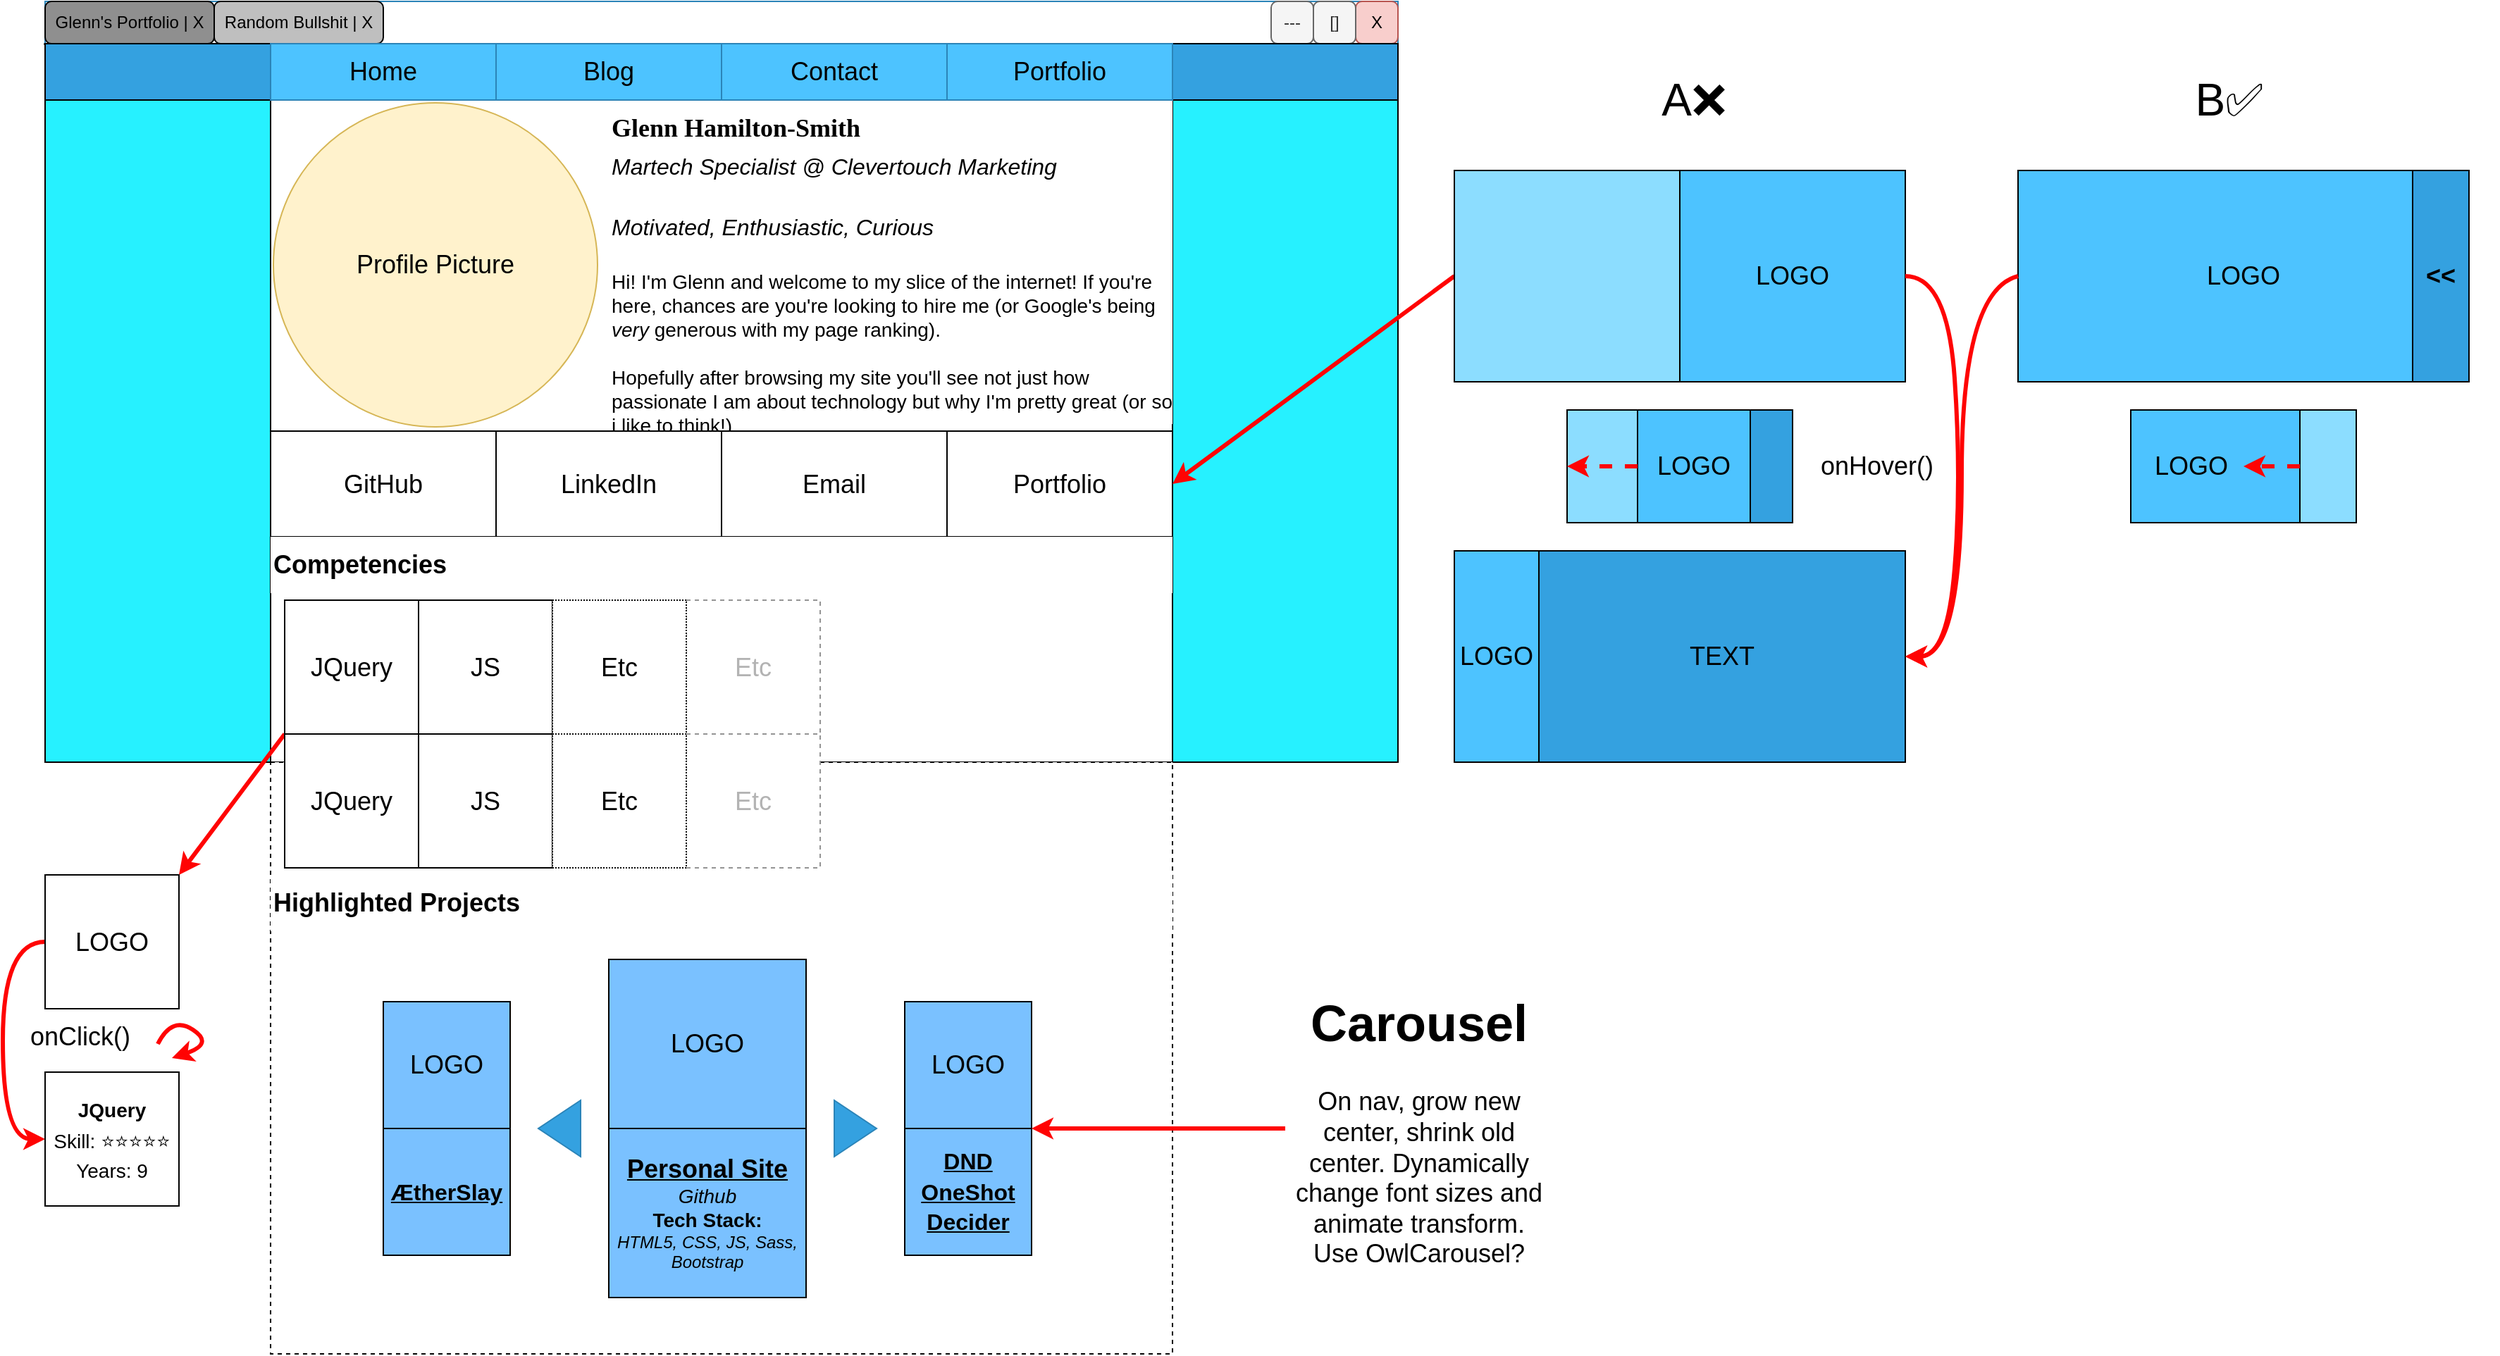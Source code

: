 <mxfile version="14.6.13" type="device"><diagram id="bKR5gGdmszlkF3qRpwlt" name="Page-1"><mxGraphModel dx="1360" dy="862" grid="1" gridSize="10" guides="1" tooltips="1" connect="1" arrows="1" fold="1" page="1" pageScale="1" pageWidth="827" pageHeight="1169" math="0" shadow="0"><root><mxCell id="0"/><mxCell id="1" parent="0"/><mxCell id="f8_YfEeEBFb6mHdjD3Vf-1" value="" style="rounded=0;whiteSpace=wrap;html=1;fillColor=#26F1FF;" vertex="1" parent="1"><mxGeometry x="40" y="120" width="960" height="540" as="geometry"/></mxCell><mxCell id="f8_YfEeEBFb6mHdjD3Vf-83" value="" style="rounded=0;whiteSpace=wrap;html=1;fontSize=18;fontColor=#000000;strokeColor=#2B84B8;align=center;fillColor=#FFFFFF;" vertex="1" parent="1"><mxGeometry x="40" y="120" width="960" height="30" as="geometry"/></mxCell><mxCell id="f8_YfEeEBFb6mHdjD3Vf-2" value="Glenn's Portfolio | X" style="rounded=1;whiteSpace=wrap;html=1;fillColor=#8F8F8F;" vertex="1" parent="1"><mxGeometry x="40" y="120" width="120" height="30" as="geometry"/></mxCell><mxCell id="f8_YfEeEBFb6mHdjD3Vf-3" value="Random Bullshit | X" style="rounded=1;whiteSpace=wrap;html=1;fillColor=#BFBFBF;" vertex="1" parent="1"><mxGeometry x="160" y="120" width="120" height="30" as="geometry"/></mxCell><mxCell id="f8_YfEeEBFb6mHdjD3Vf-4" value="" style="endArrow=none;html=1;exitX=-0.001;exitY=0.056;exitDx=0;exitDy=0;exitPerimeter=0;entryX=1;entryY=1;entryDx=0;entryDy=0;" edge="1" parent="1" source="f8_YfEeEBFb6mHdjD3Vf-1" target="f8_YfEeEBFb6mHdjD3Vf-5"><mxGeometry width="50" height="50" relative="1" as="geometry"><mxPoint x="460" y="460" as="sourcePoint"/><mxPoint x="510" y="410" as="targetPoint"/></mxGeometry></mxCell><mxCell id="f8_YfEeEBFb6mHdjD3Vf-5" value="X" style="rounded=1;whiteSpace=wrap;html=1;fillColor=#f8cecc;strokeColor=#b85450;" vertex="1" parent="1"><mxGeometry x="970" y="120" width="30" height="30" as="geometry"/></mxCell><mxCell id="f8_YfEeEBFb6mHdjD3Vf-6" value="[]" style="rounded=1;whiteSpace=wrap;html=1;fillColor=#f5f5f5;strokeColor=#666666;fontColor=#333333;" vertex="1" parent="1"><mxGeometry x="940" y="120" width="30" height="30" as="geometry"/></mxCell><mxCell id="f8_YfEeEBFb6mHdjD3Vf-7" value="---" style="rounded=1;whiteSpace=wrap;html=1;fillColor=#f5f5f5;strokeColor=#666666;fontColor=#333333;" vertex="1" parent="1"><mxGeometry x="910" y="120" width="30" height="30" as="geometry"/></mxCell><mxCell id="f8_YfEeEBFb6mHdjD3Vf-8" value="" style="rounded=0;whiteSpace=wrap;html=1;fillColor=#FFFFFF;" vertex="1" parent="1"><mxGeometry x="200" y="190" width="640" height="470" as="geometry"/></mxCell><mxCell id="f8_YfEeEBFb6mHdjD3Vf-9" value="" style="rounded=0;whiteSpace=wrap;html=1;fillColor=#FFFFFF;dashed=1;" vertex="1" parent="1"><mxGeometry x="200" y="660" width="640" height="420" as="geometry"/></mxCell><mxCell id="f8_YfEeEBFb6mHdjD3Vf-10" value="Profile Picture" style="ellipse;whiteSpace=wrap;html=1;aspect=fixed;fillColor=#fff2cc;strokeColor=#d6b656;fontSize=18;" vertex="1" parent="1"><mxGeometry x="202" y="192" width="230" height="230" as="geometry"/></mxCell><mxCell id="f8_YfEeEBFb6mHdjD3Vf-11" value="" style="endArrow=none;html=1;exitX=0;exitY=0.5;exitDx=0;exitDy=0;entryX=1;entryY=0.5;entryDx=0;entryDy=0;" edge="1" parent="1" source="f8_YfEeEBFb6mHdjD3Vf-8" target="f8_YfEeEBFb6mHdjD3Vf-8"><mxGeometry width="50" height="50" relative="1" as="geometry"><mxPoint x="500" y="500" as="sourcePoint"/><mxPoint x="550" y="450" as="targetPoint"/></mxGeometry></mxCell><mxCell id="f8_YfEeEBFb6mHdjD3Vf-12" value="" style="rounded=0;whiteSpace=wrap;html=1;fillColor=#34A1E0;" vertex="1" parent="1"><mxGeometry x="40" y="150" width="960" height="40" as="geometry"/></mxCell><mxCell id="f8_YfEeEBFb6mHdjD3Vf-13" value="&lt;font face=&quot;Verdana&quot;&gt;Glenn Hamilton-Smith&lt;/font&gt;" style="rounded=0;whiteSpace=wrap;html=1;fillColor=#FFFFFF;align=left;fontSize=18;fontStyle=1;strokeColor=none;" vertex="1" parent="1"><mxGeometry x="440" y="190" width="400" height="40" as="geometry"/></mxCell><mxCell id="f8_YfEeEBFb6mHdjD3Vf-17" value="&lt;font style=&quot;font-size: 16px&quot;&gt;&lt;i style=&quot;font-weight: normal&quot;&gt;Martech Specialist @ Clevertouch Marketing&lt;/i&gt;&lt;/font&gt;&lt;br style=&quot;font-size: 14px&quot;&gt;&lt;br style=&quot;font-size: 14px&quot;&gt;&lt;span style=&quot;font-size: 16px ; font-weight: 400&quot;&gt;&lt;i&gt;Motivated, Enthusiastic, Curious&lt;/i&gt;&lt;br&gt;&lt;/span&gt;&lt;p style=&quot;line-height: 90%&quot;&gt;&lt;span style=&quot;font-weight: normal ; font-size: 14px&quot;&gt;Hi! I'm Glenn and welcome to my slice of the internet! If you're here, chances are you're looking to hire me (or Google's being &lt;/span&gt;&lt;i style=&quot;font-weight: normal ; font-size: 14px&quot;&gt;very&lt;/i&gt;&lt;span style=&quot;font-weight: normal ; font-size: 14px&quot;&gt; generous with my page ranking).&lt;/span&gt;&lt;/p&gt;&lt;div class=&quot;col l8 s12&quot; style=&quot;font-size: 14px&quot;&gt;          &lt;p class=&quot;flow-text&quot;&gt;&lt;span style=&quot;font-weight: normal ; line-height: 100%&quot;&gt;Hopefully after browsing my site you'll see not just how passionate I am about technology but why I'm pretty great (or so i like to think!)&lt;/span&gt;&lt;/p&gt;&lt;/div&gt;" style="rounded=0;whiteSpace=wrap;html=1;fillColor=#FFFFFF;align=left;fontSize=18;fontStyle=1;strokeColor=none;verticalAlign=top;" vertex="1" parent="1"><mxGeometry x="440" y="220" width="400" height="200" as="geometry"/></mxCell><mxCell id="f8_YfEeEBFb6mHdjD3Vf-19" value="" style="rounded=0;whiteSpace=wrap;html=1;fontSize=18;fillColor=#FFFFFF;align=left;" vertex="1" parent="1"><mxGeometry x="200" y="425" width="640" height="75" as="geometry"/></mxCell><mxCell id="f8_YfEeEBFb6mHdjD3Vf-20" value="GitHub" style="rounded=0;whiteSpace=wrap;html=1;fontSize=18;fillColor=#FFFFFF;align=center;" vertex="1" parent="1"><mxGeometry x="200" y="425" width="160" height="75" as="geometry"/></mxCell><mxCell id="f8_YfEeEBFb6mHdjD3Vf-21" value="LinkedIn" style="rounded=0;whiteSpace=wrap;html=1;fontSize=18;fillColor=#FFFFFF;align=center;" vertex="1" parent="1"><mxGeometry x="360" y="425" width="160" height="75" as="geometry"/></mxCell><mxCell id="f8_YfEeEBFb6mHdjD3Vf-22" value="Email" style="rounded=0;whiteSpace=wrap;html=1;fontSize=18;fillColor=#FFFFFF;align=center;" vertex="1" parent="1"><mxGeometry x="520" y="425" width="160" height="75" as="geometry"/></mxCell><mxCell id="f8_YfEeEBFb6mHdjD3Vf-23" value="Portfolio" style="rounded=0;whiteSpace=wrap;html=1;fontSize=18;fillColor=#FFFFFF;align=center;" vertex="1" parent="1"><mxGeometry x="680" y="425" width="160" height="75" as="geometry"/></mxCell><mxCell id="f8_YfEeEBFb6mHdjD3Vf-24" value="" style="rounded=0;whiteSpace=wrap;html=1;fontSize=18;align=left;fillColor=#8CDDFF;" vertex="1" parent="1"><mxGeometry x="1040" y="240" width="320" height="150" as="geometry"/></mxCell><mxCell id="f8_YfEeEBFb6mHdjD3Vf-25" value="" style="endArrow=classic;html=1;fontSize=18;exitX=0;exitY=0.5;exitDx=0;exitDy=0;entryX=1;entryY=0.5;entryDx=0;entryDy=0;strokeWidth=3;strokeColor=#FF0303;" edge="1" parent="1" source="f8_YfEeEBFb6mHdjD3Vf-24" target="f8_YfEeEBFb6mHdjD3Vf-23"><mxGeometry width="50" height="50" relative="1" as="geometry"><mxPoint x="1070" y="510" as="sourcePoint"/><mxPoint x="1120" y="460" as="targetPoint"/></mxGeometry></mxCell><mxCell id="f8_YfEeEBFb6mHdjD3Vf-26" value="LOGO" style="rounded=0;whiteSpace=wrap;html=1;fontSize=18;align=center;fillColor=#4DC3FF;" vertex="1" parent="1"><mxGeometry x="1200" y="240" width="160" height="150" as="geometry"/></mxCell><mxCell id="f8_YfEeEBFb6mHdjD3Vf-27" value="" style="curved=1;endArrow=classic;html=1;fontSize=18;strokeColor=#FF0303;strokeWidth=3;exitX=1;exitY=0.5;exitDx=0;exitDy=0;entryX=1;entryY=0.5;entryDx=0;entryDy=0;" edge="1" parent="1" source="f8_YfEeEBFb6mHdjD3Vf-26" target="f8_YfEeEBFb6mHdjD3Vf-34"><mxGeometry width="50" height="50" relative="1" as="geometry"><mxPoint x="1430" y="350" as="sourcePoint"/><mxPoint x="1360" y="560" as="targetPoint"/><Array as="points"><mxPoint x="1390" y="315"/><mxPoint x="1400" y="460"/><mxPoint x="1390" y="585"/></Array></mxGeometry></mxCell><mxCell id="f8_YfEeEBFb6mHdjD3Vf-28" value="" style="rounded=0;whiteSpace=wrap;html=1;fontSize=18;align=left;fillColor=#8CDDFF;" vertex="1" parent="1"><mxGeometry x="1120" y="410" width="160" height="80" as="geometry"/></mxCell><mxCell id="f8_YfEeEBFb6mHdjD3Vf-29" value="LOGO" style="rounded=0;whiteSpace=wrap;html=1;fontSize=18;align=center;fillColor=#4DC3FF;" vertex="1" parent="1"><mxGeometry x="1170" y="410" width="80" height="80" as="geometry"/></mxCell><mxCell id="f8_YfEeEBFb6mHdjD3Vf-30" value="" style="endArrow=classic;html=1;fontSize=18;strokeColor=#FF0303;strokeWidth=3;entryX=0;entryY=0.5;entryDx=0;entryDy=0;dashed=1;" edge="1" parent="1" target="f8_YfEeEBFb6mHdjD3Vf-28"><mxGeometry width="50" height="50" relative="1" as="geometry"><mxPoint x="1170" y="450" as="sourcePoint"/><mxPoint x="1360" y="420" as="targetPoint"/></mxGeometry></mxCell><mxCell id="f8_YfEeEBFb6mHdjD3Vf-31" value="" style="rounded=0;whiteSpace=wrap;html=1;fontSize=18;align=left;fillColor=#34A1E0;" vertex="1" parent="1"><mxGeometry x="1040" y="510" width="320" height="150" as="geometry"/></mxCell><mxCell id="f8_YfEeEBFb6mHdjD3Vf-32" value="LOGO" style="rounded=0;whiteSpace=wrap;html=1;fontSize=18;align=center;fillColor=#4DC3FF;" vertex="1" parent="1"><mxGeometry x="1040" y="510" width="60" height="150" as="geometry"/></mxCell><mxCell id="f8_YfEeEBFb6mHdjD3Vf-33" value="" style="rounded=0;whiteSpace=wrap;html=1;fontSize=18;align=left;fillColor=#8CDDFF;" vertex="1" parent="1"><mxGeometry x="1040" y="240" width="160" height="150" as="geometry"/></mxCell><mxCell id="f8_YfEeEBFb6mHdjD3Vf-34" value="TEXT" style="rounded=0;whiteSpace=wrap;html=1;fontSize=18;align=center;fillColor=#34A1E0;" vertex="1" parent="1"><mxGeometry x="1100" y="510" width="260" height="150" as="geometry"/></mxCell><mxCell id="f8_YfEeEBFb6mHdjD3Vf-35" value="LOGO" style="rounded=0;whiteSpace=wrap;html=1;fontSize=18;align=center;fillColor=#4DC3FF;" vertex="1" parent="1"><mxGeometry x="1440" y="240" width="320" height="150" as="geometry"/></mxCell><mxCell id="f8_YfEeEBFb6mHdjD3Vf-38" value="" style="rounded=0;whiteSpace=wrap;html=1;fontSize=18;align=left;fillColor=#8CDDFF;" vertex="1" parent="1"><mxGeometry x="1520" y="410" width="160" height="80" as="geometry"/></mxCell><mxCell id="f8_YfEeEBFb6mHdjD3Vf-39" value="&amp;nbsp; &amp;nbsp;LOGO" style="rounded=0;whiteSpace=wrap;html=1;fontSize=18;align=left;fillColor=#4DC3FF;" vertex="1" parent="1"><mxGeometry x="1520" y="410" width="120" height="80" as="geometry"/></mxCell><mxCell id="f8_YfEeEBFb6mHdjD3Vf-40" value="" style="endArrow=classic;html=1;fontSize=18;strokeColor=#FF0303;strokeWidth=3;exitX=1;exitY=0.5;exitDx=0;exitDy=0;dashed=1;" edge="1" parent="1" source="f8_YfEeEBFb6mHdjD3Vf-39"><mxGeometry width="50" height="50" relative="1" as="geometry"><mxPoint x="1710" y="470" as="sourcePoint"/><mxPoint x="1600" y="450" as="targetPoint"/></mxGeometry></mxCell><mxCell id="f8_YfEeEBFb6mHdjD3Vf-41" value="" style="rounded=0;whiteSpace=wrap;html=1;fontSize=18;align=left;fillColor=#34A1E0;" vertex="1" parent="1"><mxGeometry x="1250" y="410" width="30" height="80" as="geometry"/></mxCell><mxCell id="f8_YfEeEBFb6mHdjD3Vf-42" value="&amp;lt;&amp;lt;" style="rounded=0;whiteSpace=wrap;html=1;fontSize=18;align=center;fillColor=#34A1E0;fontStyle=1" vertex="1" parent="1"><mxGeometry x="1720" y="240" width="40" height="150" as="geometry"/></mxCell><mxCell id="f8_YfEeEBFb6mHdjD3Vf-44" value="" style="curved=1;endArrow=classic;html=1;fontSize=18;strokeColor=#FF0303;strokeWidth=3;exitX=0;exitY=0.5;exitDx=0;exitDy=0;entryX=1;entryY=0.5;entryDx=0;entryDy=0;" edge="1" parent="1" source="f8_YfEeEBFb6mHdjD3Vf-35" target="f8_YfEeEBFb6mHdjD3Vf-34"><mxGeometry width="50" height="50" relative="1" as="geometry"><mxPoint x="1370" y="325" as="sourcePoint"/><mxPoint x="1370" y="595" as="targetPoint"/><Array as="points"><mxPoint x="1400" y="325"/><mxPoint x="1400" y="585"/></Array></mxGeometry></mxCell><mxCell id="f8_YfEeEBFb6mHdjD3Vf-45" value="&lt;font style=&quot;font-size: 32px&quot;&gt;A❌&lt;/font&gt;" style="text;html=1;strokeColor=none;fillColor=none;align=center;verticalAlign=middle;whiteSpace=wrap;rounded=0;fontSize=18;" vertex="1" parent="1"><mxGeometry x="1180" y="160" width="60" height="60" as="geometry"/></mxCell><mxCell id="f8_YfEeEBFb6mHdjD3Vf-46" value="&lt;font style=&quot;font-size: 32px&quot;&gt;B✅&lt;/font&gt;" style="text;html=1;strokeColor=none;fillColor=none;align=center;verticalAlign=middle;whiteSpace=wrap;rounded=0;fontSize=18;" vertex="1" parent="1"><mxGeometry x="1560" y="160" width="60" height="60" as="geometry"/></mxCell><mxCell id="f8_YfEeEBFb6mHdjD3Vf-48" value="" style="shape=image;verticalLabelPosition=bottom;labelBackgroundColor=#ffffff;verticalAlign=top;aspect=fixed;imageAspect=0;image=https://cdn.discordapp.com/attachments/792397406956290080/850494856702984263/unknown.png;" vertex="1" parent="1"><mxGeometry x="1440" y="510" width="340.61" height="150" as="geometry"/></mxCell><mxCell id="f8_YfEeEBFb6mHdjD3Vf-49" value="&lt;b&gt;Competencies&lt;br&gt;&lt;/b&gt;" style="rounded=0;whiteSpace=wrap;html=1;fontSize=18;align=left;fillColor=#FFFFFF;strokeColor=none;verticalAlign=middle;" vertex="1" parent="1"><mxGeometry x="200" y="500" width="640" height="40" as="geometry"/></mxCell><mxCell id="f8_YfEeEBFb6mHdjD3Vf-50" value="JQuery" style="whiteSpace=wrap;html=1;aspect=fixed;fontSize=18;fillColor=#FFFFFF;align=center;" vertex="1" parent="1"><mxGeometry x="210" y="545" width="95" height="95" as="geometry"/></mxCell><mxCell id="f8_YfEeEBFb6mHdjD3Vf-51" value="JS&lt;span style=&quot;color: rgba(0 , 0 , 0 , 0) ; font-family: monospace ; font-size: 0px&quot;&gt;%3CmxGraphModel%3E%3Croot%3E%3CmxCell%20id%3D%220%22%2F%3E%3CmxCell%20id%3D%221%22%20parent%3D%220%22%2F%3E%3CmxCell%20id%3D%222%22%20value%3D%22JQuery%22%20style%3D%22whiteSpace%3Dwrap%3Bhtml%3D1%3Baspect%3Dfixed%3BfontSize%3D18%3BfillColor%3D%23FFFFFF%3Balign%3Dcenter%3B%22%20vertex%3D%221%22%20parent%3D%221%22%3E%3CmxGeometry%20x%3D%22210%22%20y%3D%22545%22%20width%3D%2295%22%20height%3D%2295%22%20as%3D%22geometry%22%2F%3E%3C%2FmxCell%3E%3C%2Froot%3E%3C%2FmxGraphModel%3E&lt;/span&gt;" style="whiteSpace=wrap;html=1;aspect=fixed;fontSize=18;fillColor=#FFFFFF;align=center;" vertex="1" parent="1"><mxGeometry x="305" y="545" width="95" height="95" as="geometry"/></mxCell><mxCell id="f8_YfEeEBFb6mHdjD3Vf-52" value="Etc" style="whiteSpace=wrap;html=1;aspect=fixed;fontSize=18;fillColor=#FFFFFF;align=center;dashed=1;fontColor=#B3B3B3;strokeColor=#949494;" vertex="1" parent="1"><mxGeometry x="495" y="545" width="95" height="95" as="geometry"/></mxCell><mxCell id="f8_YfEeEBFb6mHdjD3Vf-53" value="Etc" style="whiteSpace=wrap;html=1;aspect=fixed;fontSize=18;fillColor=#FFFFFF;align=center;dashed=1;dashPattern=1 1;" vertex="1" parent="1"><mxGeometry x="400" y="545" width="95" height="95" as="geometry"/></mxCell><mxCell id="f8_YfEeEBFb6mHdjD3Vf-54" value="onHover()" style="text;html=1;strokeColor=none;fillColor=none;align=center;verticalAlign=middle;whiteSpace=wrap;rounded=0;dashed=1;dashPattern=1 1;fontSize=18;" vertex="1" parent="1"><mxGeometry x="1290" y="430" width="100" height="40" as="geometry"/></mxCell><mxCell id="f8_YfEeEBFb6mHdjD3Vf-55" value="" style="endArrow=classic;html=1;fontSize=18;strokeWidth=3;strokeColor=#FF0303;entryX=1;entryY=0;entryDx=0;entryDy=0;" edge="1" parent="1" target="f8_YfEeEBFb6mHdjD3Vf-56"><mxGeometry width="50" height="50" relative="1" as="geometry"><mxPoint x="210" y="640" as="sourcePoint"/><mxPoint x="140" y="730" as="targetPoint"/></mxGeometry></mxCell><mxCell id="f8_YfEeEBFb6mHdjD3Vf-63" style="edgeStyle=orthogonalEdgeStyle;curved=1;orthogonalLoop=1;jettySize=auto;html=1;exitX=0;exitY=0.5;exitDx=0;exitDy=0;entryX=0;entryY=0.5;entryDx=0;entryDy=0;fontSize=18;fontColor=#000000;strokeColor=#FF0303;strokeWidth=3;" edge="1" parent="1" source="f8_YfEeEBFb6mHdjD3Vf-56" target="f8_YfEeEBFb6mHdjD3Vf-59"><mxGeometry relative="1" as="geometry"><Array as="points"><mxPoint x="10" y="788"/><mxPoint x="10" y="928"/></Array></mxGeometry></mxCell><mxCell id="f8_YfEeEBFb6mHdjD3Vf-56" value="LOGO" style="whiteSpace=wrap;html=1;aspect=fixed;fontSize=18;fillColor=#FFFFFF;align=center;" vertex="1" parent="1"><mxGeometry x="40" y="740" width="95" height="95" as="geometry"/></mxCell><mxCell id="f8_YfEeEBFb6mHdjD3Vf-57" value="" style="endArrow=classic;html=1;fontSize=18;fontColor=#000000;strokeColor=#FF0303;strokeWidth=3;curved=1;" edge="1" parent="1"><mxGeometry width="50" height="50" relative="1" as="geometry"><mxPoint x="120" y="860" as="sourcePoint"/><mxPoint x="130" y="870" as="targetPoint"/><Array as="points"><mxPoint x="130" y="840"/><mxPoint x="160" y="860"/></Array></mxGeometry></mxCell><mxCell id="f8_YfEeEBFb6mHdjD3Vf-59" value="&lt;font style=&quot;font-size: 14px&quot;&gt;&lt;b&gt;JQuery&lt;/b&gt;&lt;br&gt;Skill: ⭐⭐⭐⭐⭐&lt;br&gt;Years: 9&lt;br&gt;&lt;/font&gt;" style="whiteSpace=wrap;html=1;aspect=fixed;fontSize=18;fillColor=#FFFFFF;align=center;" vertex="1" parent="1"><mxGeometry x="40" y="880" width="95" height="95" as="geometry"/></mxCell><mxCell id="f8_YfEeEBFb6mHdjD3Vf-60" value="onClick()" style="text;html=1;strokeColor=none;fillColor=none;align=center;verticalAlign=middle;whiteSpace=wrap;rounded=0;dashed=1;dashPattern=1 1;fontSize=18;fontColor=#000000;" vertex="1" parent="1"><mxGeometry x="30" y="835" width="70" height="40" as="geometry"/></mxCell><mxCell id="f8_YfEeEBFb6mHdjD3Vf-64" value="JQuery" style="whiteSpace=wrap;html=1;aspect=fixed;fontSize=18;fillColor=#FFFFFF;align=center;" vertex="1" parent="1"><mxGeometry x="210" y="640" width="95" height="95" as="geometry"/></mxCell><mxCell id="f8_YfEeEBFb6mHdjD3Vf-65" value="JS&lt;span style=&quot;color: rgba(0 , 0 , 0 , 0) ; font-family: monospace ; font-size: 0px&quot;&gt;%3CmxGraphModel%3E%3Croot%3E%3CmxCell%20id%3D%220%22%2F%3E%3CmxCell%20id%3D%221%22%20parent%3D%220%22%2F%3E%3CmxCell%20id%3D%222%22%20value%3D%22JQuery%22%20style%3D%22whiteSpace%3Dwrap%3Bhtml%3D1%3Baspect%3Dfixed%3BfontSize%3D18%3BfillColor%3D%23FFFFFF%3Balign%3Dcenter%3B%22%20vertex%3D%221%22%20parent%3D%221%22%3E%3CmxGeometry%20x%3D%22210%22%20y%3D%22545%22%20width%3D%2295%22%20height%3D%2295%22%20as%3D%22geometry%22%2F%3E%3C%2FmxCell%3E%3C%2Froot%3E%3C%2FmxGraphModel%3E&lt;/span&gt;" style="whiteSpace=wrap;html=1;aspect=fixed;fontSize=18;fillColor=#FFFFFF;align=center;" vertex="1" parent="1"><mxGeometry x="305" y="640" width="95" height="95" as="geometry"/></mxCell><mxCell id="f8_YfEeEBFb6mHdjD3Vf-66" value="Etc" style="whiteSpace=wrap;html=1;aspect=fixed;fontSize=18;fillColor=#FFFFFF;align=center;dashed=1;fontColor=#B3B3B3;strokeColor=#949494;" vertex="1" parent="1"><mxGeometry x="495" y="640" width="95" height="95" as="geometry"/></mxCell><mxCell id="f8_YfEeEBFb6mHdjD3Vf-67" value="Etc" style="whiteSpace=wrap;html=1;aspect=fixed;fontSize=18;fillColor=#FFFFFF;align=center;dashed=1;dashPattern=1 1;" vertex="1" parent="1"><mxGeometry x="400" y="640" width="95" height="95" as="geometry"/></mxCell><mxCell id="f8_YfEeEBFb6mHdjD3Vf-68" value="" style="rounded=0;whiteSpace=wrap;html=1;fontSize=18;fontColor=#000000;fillColor=#FFFFFF;align=center;strokeColor=#2B84B8;strokeWidth=1;" vertex="1" parent="1"><mxGeometry x="200" y="150" width="640" height="40" as="geometry"/></mxCell><mxCell id="f8_YfEeEBFb6mHdjD3Vf-69" value="Home" style="rounded=0;whiteSpace=wrap;html=1;fontSize=18;fontColor=#000000;align=center;fillColor=#4DC3FF;strokeColor=#2B84B8;strokeWidth=1;" vertex="1" parent="1"><mxGeometry x="200" y="150" width="160" height="40" as="geometry"/></mxCell><mxCell id="f8_YfEeEBFb6mHdjD3Vf-70" value="&lt;b&gt;Highlighted Projects&lt;/b&gt;" style="rounded=0;whiteSpace=wrap;html=1;dashed=1;dashPattern=1 1;fontSize=18;fontColor=#000000;fillColor=#FFFFFF;align=left;strokeColor=none;" vertex="1" parent="1"><mxGeometry x="200" y="740" width="640" height="40" as="geometry"/></mxCell><mxCell id="f8_YfEeEBFb6mHdjD3Vf-73" value="LOGO" style="rounded=0;whiteSpace=wrap;html=1;fontSize=18;fontColor=#000000;strokeColor=#000000;fillColor=#7AC1FF;align=center;" vertex="1" parent="1"><mxGeometry x="440" y="800" width="140" height="120" as="geometry"/></mxCell><mxCell id="f8_YfEeEBFb6mHdjD3Vf-74" value="&lt;div&gt;&lt;b&gt;&lt;u&gt;Personal Site&lt;/u&gt;&lt;/b&gt;&lt;/div&gt;&lt;font style=&quot;font-size: 14px&quot;&gt;&lt;div&gt;&lt;i&gt;Github&lt;/i&gt;&lt;/div&gt;&lt;/font&gt;&lt;font style=&quot;font-size: 14px&quot;&gt;&lt;div&gt;&lt;b&gt;Tech Stack:&lt;/b&gt;&lt;/div&gt;&lt;/font&gt;&lt;font size=&quot;1&quot;&gt;&lt;div&gt;&lt;i style=&quot;font-size: 12px&quot;&gt;HTML5, CSS, JS, Sass, Bootstrap&lt;/i&gt;&lt;/div&gt;&lt;/font&gt;" style="rounded=0;whiteSpace=wrap;html=1;fontSize=18;fontColor=#000000;strokeColor=#000000;fillColor=#7AC1FF;align=center;" vertex="1" parent="1"><mxGeometry x="440" y="920" width="140" height="120" as="geometry"/></mxCell><mxCell id="f8_YfEeEBFb6mHdjD3Vf-75" value="LOGO" style="rounded=0;whiteSpace=wrap;html=1;fontSize=18;fontColor=#000000;strokeColor=#000000;fillColor=#7AC1FF;align=center;" vertex="1" parent="1"><mxGeometry x="280" y="830" width="90" height="90" as="geometry"/></mxCell><mxCell id="f8_YfEeEBFb6mHdjD3Vf-76" value="&lt;b&gt;&lt;u&gt;&lt;font style=&quot;font-size: 16px&quot;&gt;ÆtherSlay&lt;/font&gt;&lt;/u&gt;&lt;/b&gt;" style="rounded=0;whiteSpace=wrap;html=1;fontSize=18;fontColor=#000000;strokeColor=#000000;fillColor=#7AC1FF;align=center;" vertex="1" parent="1"><mxGeometry x="280" y="920" width="90" height="90" as="geometry"/></mxCell><mxCell id="f8_YfEeEBFb6mHdjD3Vf-78" value="" style="triangle;whiteSpace=wrap;html=1;fontSize=18;fontColor=#000000;align=center;rotation=-180;fillColor=#34A1E0;strokeColor=#2B84B8;" vertex="1" parent="1"><mxGeometry x="390" y="900" width="30" height="40" as="geometry"/></mxCell><mxCell id="f8_YfEeEBFb6mHdjD3Vf-79" value="" style="triangle;whiteSpace=wrap;html=1;fontSize=18;fontColor=#000000;align=center;rotation=0;fillColor=#34A1E0;strokeColor=#2B84B8;" vertex="1" parent="1"><mxGeometry x="600" y="900" width="30" height="40" as="geometry"/></mxCell><mxCell id="f8_YfEeEBFb6mHdjD3Vf-81" value="LOGO" style="rounded=0;whiteSpace=wrap;html=1;fontSize=18;fontColor=#000000;strokeColor=#000000;fillColor=#7AC1FF;align=center;" vertex="1" parent="1"><mxGeometry x="650" y="830" width="90" height="90" as="geometry"/></mxCell><mxCell id="f8_YfEeEBFb6mHdjD3Vf-82" value="&lt;b&gt;&lt;u&gt;&lt;font style=&quot;font-size: 16px&quot;&gt;DND OneShot Decider&lt;/font&gt;&lt;/u&gt;&lt;/b&gt;" style="rounded=0;whiteSpace=wrap;html=1;fontSize=18;fontColor=#000000;strokeColor=#000000;fillColor=#7AC1FF;align=center;" vertex="1" parent="1"><mxGeometry x="650" y="920" width="90" height="90" as="geometry"/></mxCell><mxCell id="f8_YfEeEBFb6mHdjD3Vf-84" value="Blog" style="rounded=0;whiteSpace=wrap;html=1;fontSize=18;fontColor=#000000;align=center;fillColor=#4DC3FF;strokeColor=#2B84B8;strokeWidth=1;" vertex="1" parent="1"><mxGeometry x="360" y="150" width="160" height="40" as="geometry"/></mxCell><mxCell id="f8_YfEeEBFb6mHdjD3Vf-85" value="Contact" style="rounded=0;whiteSpace=wrap;html=1;fontSize=18;fontColor=#000000;align=center;fillColor=#4DC3FF;strokeColor=#2B84B8;strokeWidth=1;" vertex="1" parent="1"><mxGeometry x="520" y="150" width="160" height="40" as="geometry"/></mxCell><mxCell id="f8_YfEeEBFb6mHdjD3Vf-86" value="Portfolio" style="rounded=0;whiteSpace=wrap;html=1;fontSize=18;fontColor=#000000;align=center;fillColor=#4DC3FF;strokeColor=#2B84B8;strokeWidth=1;" vertex="1" parent="1"><mxGeometry x="680" y="150" width="160" height="40" as="geometry"/></mxCell><mxCell id="f8_YfEeEBFb6mHdjD3Vf-90" style="edgeStyle=orthogonalEdgeStyle;curved=1;orthogonalLoop=1;jettySize=auto;html=1;entryX=1;entryY=0;entryDx=0;entryDy=0;fontSize=18;fontColor=#000000;strokeColor=#FF0303;strokeWidth=3;exitX=0;exitY=0.5;exitDx=0;exitDy=0;" edge="1" parent="1" source="f8_YfEeEBFb6mHdjD3Vf-88" target="f8_YfEeEBFb6mHdjD3Vf-82"><mxGeometry relative="1" as="geometry"><Array as="points"><mxPoint x="880" y="920"/><mxPoint x="880" y="920"/></Array></mxGeometry></mxCell><mxCell id="f8_YfEeEBFb6mHdjD3Vf-88" value="&lt;h1&gt;Carousel&lt;/h1&gt;&lt;div&gt;On nav, grow new center, shrink old center. Dynamically change font sizes and animate transform. Use OwlCarousel?&lt;/div&gt;" style="text;html=1;strokeColor=none;fillColor=none;spacing=5;spacingTop=-20;whiteSpace=wrap;overflow=hidden;rounded=0;fontSize=18;fontColor=#000000;align=center;" vertex="1" parent="1"><mxGeometry x="920" y="810" width="190" height="220" as="geometry"/></mxCell></root></mxGraphModel></diagram></mxfile>